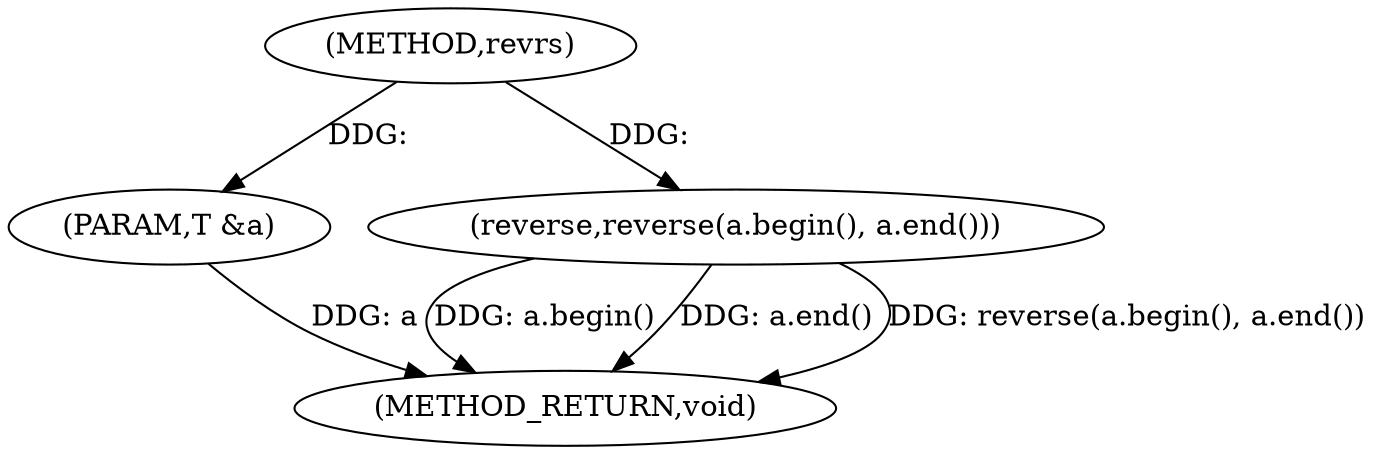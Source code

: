 digraph "revrs" {  
"1001176" [label = "(METHOD,revrs)" ]
"1001182" [label = "(METHOD_RETURN,void)" ]
"1001177" [label = "(PARAM,T &a)" ]
"1001179" [label = "(reverse,reverse(a.begin(), a.end()))" ]
  "1001177" -> "1001182"  [ label = "DDG: a"] 
  "1001179" -> "1001182"  [ label = "DDG: a.begin()"] 
  "1001179" -> "1001182"  [ label = "DDG: a.end()"] 
  "1001179" -> "1001182"  [ label = "DDG: reverse(a.begin(), a.end())"] 
  "1001176" -> "1001177"  [ label = "DDG: "] 
  "1001176" -> "1001179"  [ label = "DDG: "] 
}
